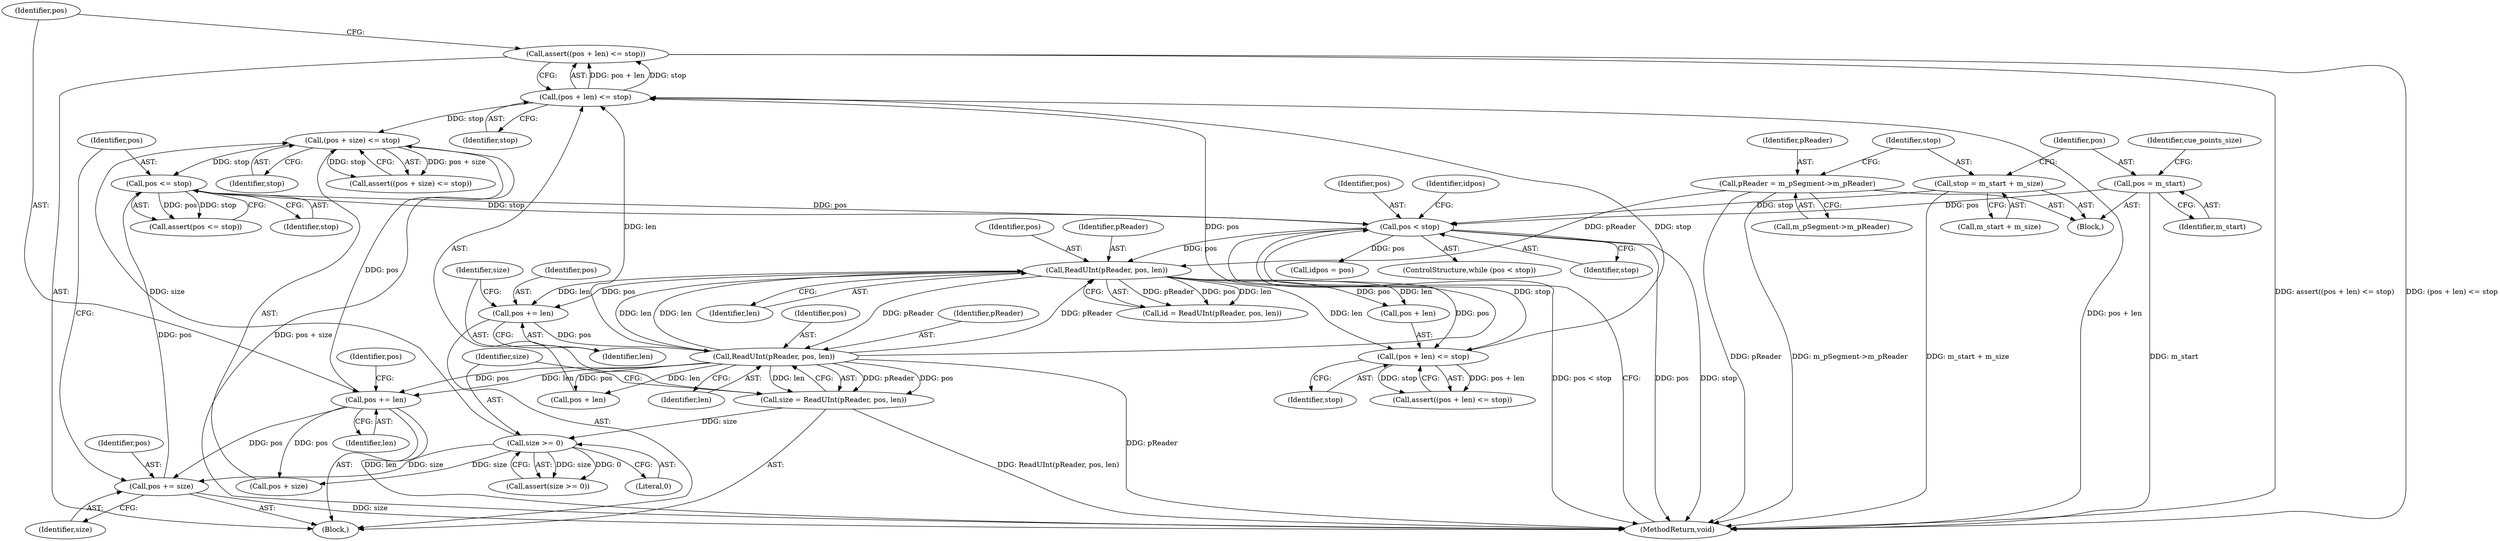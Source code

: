 digraph "1_Android_cc274e2abe8b2a6698a5c47d8aa4bb45f1f9538d_25@API" {
"1000178" [label="(Call,assert((pos + len) <= stop))"];
"1000179" [label="(Call,(pos + len) <= stop)"];
"1000170" [label="(Call,ReadUInt(pReader, pos, len))"];
"1000150" [label="(Call,ReadUInt(pReader, pos, len))"];
"1000118" [label="(Call,pReader = m_pSegment->m_pReader)"];
"1000138" [label="(Call,pos < stop)"];
"1000204" [label="(Call,pos <= stop)"];
"1000200" [label="(Call,pos += size)"];
"1000175" [label="(Call,size >= 0)"];
"1000168" [label="(Call,size = ReadUInt(pReader, pos, len))"];
"1000184" [label="(Call,pos += len)"];
"1000188" [label="(Call,(pos + size) <= stop)"];
"1000130" [label="(Call,pos = m_start)"];
"1000124" [label="(Call,stop = m_start + m_size)"];
"1000164" [label="(Call,pos += len)"];
"1000159" [label="(Call,(pos + len) <= stop)"];
"1000205" [label="(Identifier,pos)"];
"1000168" [label="(Call,size = ReadUInt(pReader, pos, len))"];
"1000135" [label="(Identifier,cue_points_size)"];
"1000201" [label="(Identifier,pos)"];
"1000189" [label="(Call,pos + size)"];
"1000148" [label="(Call,id = ReadUInt(pReader, pos, len))"];
"1000138" [label="(Call,pos < stop)"];
"1000190" [label="(Identifier,pos)"];
"1000185" [label="(Identifier,pos)"];
"1000175" [label="(Call,size >= 0)"];
"1000176" [label="(Identifier,size)"];
"1000119" [label="(Identifier,pReader)"];
"1000163" [label="(Identifier,stop)"];
"1000203" [label="(Call,assert(pos <= stop))"];
"1000169" [label="(Identifier,size)"];
"1000179" [label="(Call,(pos + len) <= stop)"];
"1000139" [label="(Identifier,pos)"];
"1000120" [label="(Call,m_pSegment->m_pReader)"];
"1000174" [label="(Call,assert(size >= 0))"];
"1000170" [label="(Call,ReadUInt(pReader, pos, len))"];
"1000171" [label="(Identifier,pReader)"];
"1000206" [label="(Identifier,stop)"];
"1000152" [label="(Identifier,pos)"];
"1000159" [label="(Call,(pos + len) <= stop)"];
"1000166" [label="(Identifier,len)"];
"1000192" [label="(Identifier,stop)"];
"1000140" [label="(Identifier,stop)"];
"1000202" [label="(Identifier,size)"];
"1000187" [label="(Call,assert((pos + size) <= stop))"];
"1000200" [label="(Call,pos += size)"];
"1000178" [label="(Call,assert((pos + len) <= stop))"];
"1000180" [label="(Call,pos + len)"];
"1000151" [label="(Identifier,pReader)"];
"1000125" [label="(Identifier,stop)"];
"1000186" [label="(Identifier,len)"];
"1000177" [label="(Literal,0)"];
"1000131" [label="(Identifier,pos)"];
"1000153" [label="(Identifier,len)"];
"1000144" [label="(Identifier,idpos)"];
"1000204" [label="(Call,pos <= stop)"];
"1000150" [label="(Call,ReadUInt(pReader, pos, len))"];
"1000160" [label="(Call,pos + len)"];
"1000143" [label="(Call,idpos = pos)"];
"1000164" [label="(Call,pos += len)"];
"1000173" [label="(Identifier,len)"];
"1000137" [label="(ControlStructure,while (pos < stop))"];
"1000132" [label="(Identifier,m_start)"];
"1000118" [label="(Call,pReader = m_pSegment->m_pReader)"];
"1000207" [label="(MethodReturn,void)"];
"1000165" [label="(Identifier,pos)"];
"1000141" [label="(Block,)"];
"1000106" [label="(Block,)"];
"1000158" [label="(Call,assert((pos + len) <= stop))"];
"1000184" [label="(Call,pos += len)"];
"1000130" [label="(Call,pos = m_start)"];
"1000124" [label="(Call,stop = m_start + m_size)"];
"1000126" [label="(Call,m_start + m_size)"];
"1000183" [label="(Identifier,stop)"];
"1000188" [label="(Call,(pos + size) <= stop)"];
"1000172" [label="(Identifier,pos)"];
"1000178" -> "1000141"  [label="AST: "];
"1000178" -> "1000179"  [label="CFG: "];
"1000179" -> "1000178"  [label="AST: "];
"1000185" -> "1000178"  [label="CFG: "];
"1000178" -> "1000207"  [label="DDG: (pos + len) <= stop"];
"1000178" -> "1000207"  [label="DDG: assert((pos + len) <= stop)"];
"1000179" -> "1000178"  [label="DDG: pos + len"];
"1000179" -> "1000178"  [label="DDG: stop"];
"1000179" -> "1000183"  [label="CFG: "];
"1000180" -> "1000179"  [label="AST: "];
"1000183" -> "1000179"  [label="AST: "];
"1000179" -> "1000207"  [label="DDG: pos + len"];
"1000170" -> "1000179"  [label="DDG: pos"];
"1000170" -> "1000179"  [label="DDG: len"];
"1000159" -> "1000179"  [label="DDG: stop"];
"1000179" -> "1000188"  [label="DDG: stop"];
"1000170" -> "1000168"  [label="AST: "];
"1000170" -> "1000173"  [label="CFG: "];
"1000171" -> "1000170"  [label="AST: "];
"1000172" -> "1000170"  [label="AST: "];
"1000173" -> "1000170"  [label="AST: "];
"1000168" -> "1000170"  [label="CFG: "];
"1000170" -> "1000207"  [label="DDG: pReader"];
"1000170" -> "1000150"  [label="DDG: pReader"];
"1000170" -> "1000150"  [label="DDG: len"];
"1000170" -> "1000168"  [label="DDG: pReader"];
"1000170" -> "1000168"  [label="DDG: pos"];
"1000170" -> "1000168"  [label="DDG: len"];
"1000150" -> "1000170"  [label="DDG: pReader"];
"1000150" -> "1000170"  [label="DDG: len"];
"1000164" -> "1000170"  [label="DDG: pos"];
"1000170" -> "1000180"  [label="DDG: pos"];
"1000170" -> "1000180"  [label="DDG: len"];
"1000170" -> "1000184"  [label="DDG: len"];
"1000170" -> "1000184"  [label="DDG: pos"];
"1000150" -> "1000148"  [label="AST: "];
"1000150" -> "1000153"  [label="CFG: "];
"1000151" -> "1000150"  [label="AST: "];
"1000152" -> "1000150"  [label="AST: "];
"1000153" -> "1000150"  [label="AST: "];
"1000148" -> "1000150"  [label="CFG: "];
"1000150" -> "1000148"  [label="DDG: pReader"];
"1000150" -> "1000148"  [label="DDG: pos"];
"1000150" -> "1000148"  [label="DDG: len"];
"1000118" -> "1000150"  [label="DDG: pReader"];
"1000138" -> "1000150"  [label="DDG: pos"];
"1000150" -> "1000159"  [label="DDG: pos"];
"1000150" -> "1000159"  [label="DDG: len"];
"1000150" -> "1000160"  [label="DDG: pos"];
"1000150" -> "1000160"  [label="DDG: len"];
"1000150" -> "1000164"  [label="DDG: len"];
"1000150" -> "1000164"  [label="DDG: pos"];
"1000118" -> "1000106"  [label="AST: "];
"1000118" -> "1000120"  [label="CFG: "];
"1000119" -> "1000118"  [label="AST: "];
"1000120" -> "1000118"  [label="AST: "];
"1000125" -> "1000118"  [label="CFG: "];
"1000118" -> "1000207"  [label="DDG: pReader"];
"1000118" -> "1000207"  [label="DDG: m_pSegment->m_pReader"];
"1000138" -> "1000137"  [label="AST: "];
"1000138" -> "1000140"  [label="CFG: "];
"1000139" -> "1000138"  [label="AST: "];
"1000140" -> "1000138"  [label="AST: "];
"1000144" -> "1000138"  [label="CFG: "];
"1000207" -> "1000138"  [label="CFG: "];
"1000138" -> "1000207"  [label="DDG: pos"];
"1000138" -> "1000207"  [label="DDG: stop"];
"1000138" -> "1000207"  [label="DDG: pos < stop"];
"1000204" -> "1000138"  [label="DDG: pos"];
"1000204" -> "1000138"  [label="DDG: stop"];
"1000130" -> "1000138"  [label="DDG: pos"];
"1000124" -> "1000138"  [label="DDG: stop"];
"1000138" -> "1000143"  [label="DDG: pos"];
"1000138" -> "1000159"  [label="DDG: stop"];
"1000204" -> "1000203"  [label="AST: "];
"1000204" -> "1000206"  [label="CFG: "];
"1000205" -> "1000204"  [label="AST: "];
"1000206" -> "1000204"  [label="AST: "];
"1000203" -> "1000204"  [label="CFG: "];
"1000204" -> "1000203"  [label="DDG: pos"];
"1000204" -> "1000203"  [label="DDG: stop"];
"1000200" -> "1000204"  [label="DDG: pos"];
"1000188" -> "1000204"  [label="DDG: stop"];
"1000200" -> "1000141"  [label="AST: "];
"1000200" -> "1000202"  [label="CFG: "];
"1000201" -> "1000200"  [label="AST: "];
"1000202" -> "1000200"  [label="AST: "];
"1000205" -> "1000200"  [label="CFG: "];
"1000200" -> "1000207"  [label="DDG: size"];
"1000175" -> "1000200"  [label="DDG: size"];
"1000184" -> "1000200"  [label="DDG: pos"];
"1000175" -> "1000174"  [label="AST: "];
"1000175" -> "1000177"  [label="CFG: "];
"1000176" -> "1000175"  [label="AST: "];
"1000177" -> "1000175"  [label="AST: "];
"1000174" -> "1000175"  [label="CFG: "];
"1000175" -> "1000174"  [label="DDG: size"];
"1000175" -> "1000174"  [label="DDG: 0"];
"1000168" -> "1000175"  [label="DDG: size"];
"1000175" -> "1000188"  [label="DDG: size"];
"1000175" -> "1000189"  [label="DDG: size"];
"1000168" -> "1000141"  [label="AST: "];
"1000169" -> "1000168"  [label="AST: "];
"1000176" -> "1000168"  [label="CFG: "];
"1000168" -> "1000207"  [label="DDG: ReadUInt(pReader, pos, len)"];
"1000184" -> "1000141"  [label="AST: "];
"1000184" -> "1000186"  [label="CFG: "];
"1000185" -> "1000184"  [label="AST: "];
"1000186" -> "1000184"  [label="AST: "];
"1000190" -> "1000184"  [label="CFG: "];
"1000184" -> "1000207"  [label="DDG: len"];
"1000184" -> "1000188"  [label="DDG: pos"];
"1000184" -> "1000189"  [label="DDG: pos"];
"1000188" -> "1000187"  [label="AST: "];
"1000188" -> "1000192"  [label="CFG: "];
"1000189" -> "1000188"  [label="AST: "];
"1000192" -> "1000188"  [label="AST: "];
"1000187" -> "1000188"  [label="CFG: "];
"1000188" -> "1000207"  [label="DDG: pos + size"];
"1000188" -> "1000187"  [label="DDG: pos + size"];
"1000188" -> "1000187"  [label="DDG: stop"];
"1000130" -> "1000106"  [label="AST: "];
"1000130" -> "1000132"  [label="CFG: "];
"1000131" -> "1000130"  [label="AST: "];
"1000132" -> "1000130"  [label="AST: "];
"1000135" -> "1000130"  [label="CFG: "];
"1000130" -> "1000207"  [label="DDG: m_start"];
"1000124" -> "1000106"  [label="AST: "];
"1000124" -> "1000126"  [label="CFG: "];
"1000125" -> "1000124"  [label="AST: "];
"1000126" -> "1000124"  [label="AST: "];
"1000131" -> "1000124"  [label="CFG: "];
"1000124" -> "1000207"  [label="DDG: m_start + m_size"];
"1000164" -> "1000141"  [label="AST: "];
"1000164" -> "1000166"  [label="CFG: "];
"1000165" -> "1000164"  [label="AST: "];
"1000166" -> "1000164"  [label="AST: "];
"1000169" -> "1000164"  [label="CFG: "];
"1000159" -> "1000158"  [label="AST: "];
"1000159" -> "1000163"  [label="CFG: "];
"1000160" -> "1000159"  [label="AST: "];
"1000163" -> "1000159"  [label="AST: "];
"1000158" -> "1000159"  [label="CFG: "];
"1000159" -> "1000158"  [label="DDG: pos + len"];
"1000159" -> "1000158"  [label="DDG: stop"];
}
